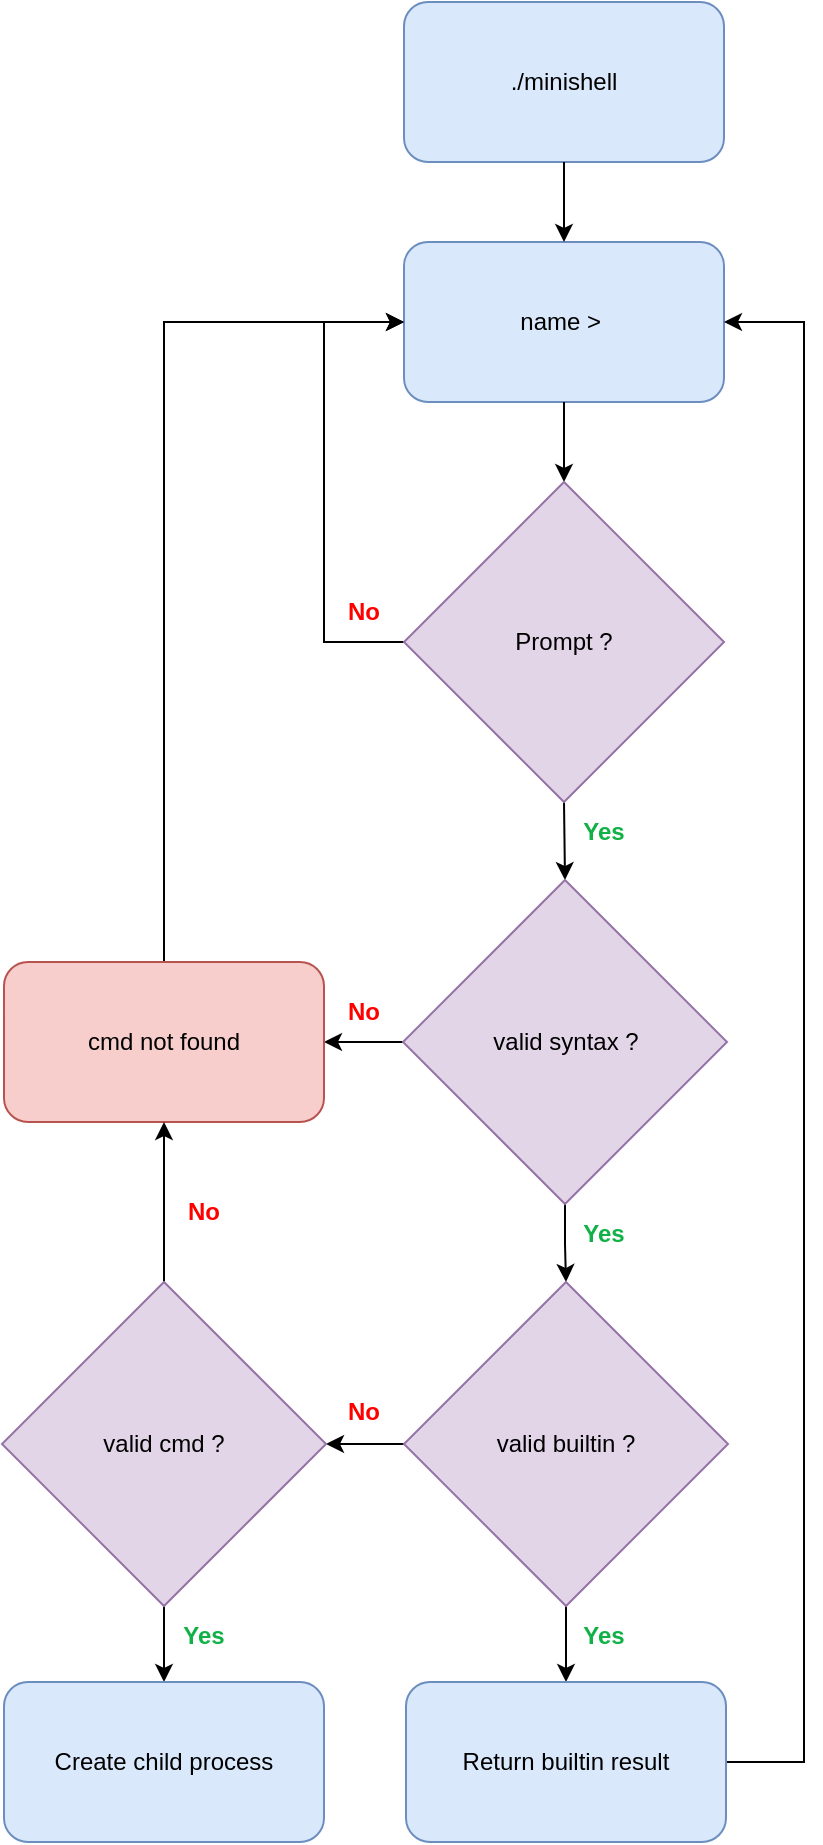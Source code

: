 <mxfile version="23.1.4" type="github">
  <diagram name="Page-1" id="GK6aCAxCoU3ya3uAB7br">
    <mxGraphModel dx="743" dy="934" grid="1" gridSize="10" guides="1" tooltips="1" connect="1" arrows="1" fold="1" page="1" pageScale="1" pageWidth="1200" pageHeight="3600" math="0" shadow="0">
      <root>
        <mxCell id="0" />
        <mxCell id="1" parent="0" />
        <mxCell id="XuDKtZhECwmgFhSPbDCY-1" value="./minishell" style="rounded=1;whiteSpace=wrap;html=1;fillColor=#dae8fc;strokeColor=#6c8ebf;container=0;" vertex="1" parent="1">
          <mxGeometry x="520" y="40" width="160" height="80" as="geometry" />
        </mxCell>
        <mxCell id="XuDKtZhECwmgFhSPbDCY-2" value="name &amp;gt;&amp;nbsp;" style="rounded=1;whiteSpace=wrap;html=1;fillColor=#dae8fc;strokeColor=#6c8ebf;container=0;" vertex="1" parent="1">
          <mxGeometry x="520" y="160" width="160" height="80" as="geometry" />
        </mxCell>
        <mxCell id="XuDKtZhECwmgFhSPbDCY-3" style="edgeStyle=orthogonalEdgeStyle;rounded=0;orthogonalLoop=1;jettySize=auto;html=1;exitX=0.5;exitY=1;exitDx=0;exitDy=0;entryX=0.5;entryY=0;entryDx=0;entryDy=0;" edge="1" parent="1" source="XuDKtZhECwmgFhSPbDCY-1" target="XuDKtZhECwmgFhSPbDCY-2">
          <mxGeometry relative="1" as="geometry" />
        </mxCell>
        <mxCell id="XuDKtZhECwmgFhSPbDCY-8" style="edgeStyle=orthogonalEdgeStyle;rounded=0;orthogonalLoop=1;jettySize=auto;html=1;entryX=0.5;entryY=0;entryDx=0;entryDy=0;exitX=0.5;exitY=1;exitDx=0;exitDy=0;" edge="1" parent="1" source="XuDKtZhECwmgFhSPbDCY-14" target="XuDKtZhECwmgFhSPbDCY-15">
          <mxGeometry relative="1" as="geometry">
            <mxPoint x="600" y="360" as="sourcePoint" />
            <mxPoint x="600" y="440" as="targetPoint" />
          </mxGeometry>
        </mxCell>
        <mxCell id="XuDKtZhECwmgFhSPbDCY-10" style="edgeStyle=orthogonalEdgeStyle;rounded=0;orthogonalLoop=1;jettySize=auto;html=1;exitX=0;exitY=0.5;exitDx=0;exitDy=0;entryX=0;entryY=0.5;entryDx=0;entryDy=0;" edge="1" parent="1" source="XuDKtZhECwmgFhSPbDCY-14" target="XuDKtZhECwmgFhSPbDCY-2">
          <mxGeometry relative="1" as="geometry">
            <mxPoint x="437" y="334" as="sourcePoint" />
            <mxPoint x="412" y="199" as="targetPoint" />
            <Array as="points">
              <mxPoint x="480" y="360" />
              <mxPoint x="480" y="200" />
            </Array>
          </mxGeometry>
        </mxCell>
        <mxCell id="XuDKtZhECwmgFhSPbDCY-7" style="edgeStyle=orthogonalEdgeStyle;rounded=0;orthogonalLoop=1;jettySize=auto;html=1;entryX=0.5;entryY=0;entryDx=0;entryDy=0;" edge="1" parent="1" source="XuDKtZhECwmgFhSPbDCY-2" target="XuDKtZhECwmgFhSPbDCY-14">
          <mxGeometry relative="1" as="geometry">
            <mxPoint x="600" y="280" as="targetPoint" />
          </mxGeometry>
        </mxCell>
        <mxCell id="XuDKtZhECwmgFhSPbDCY-12" value="Yes" style="text;html=1;align=center;verticalAlign=middle;whiteSpace=wrap;rounded=0;fontStyle=1;fontColor=#10b146;" vertex="1" parent="1">
          <mxGeometry x="590" y="440" width="60" height="30" as="geometry" />
        </mxCell>
        <mxCell id="XuDKtZhECwmgFhSPbDCY-13" value="No" style="text;html=1;align=center;verticalAlign=middle;whiteSpace=wrap;rounded=0;fontStyle=1;fontColor=#FF0000;" vertex="1" parent="1">
          <mxGeometry x="470" y="330" width="60" height="30" as="geometry" />
        </mxCell>
        <mxCell id="XuDKtZhECwmgFhSPbDCY-14" value="Prompt ?" style="rhombus;whiteSpace=wrap;html=1;fillColor=#e1d5e7;strokeColor=#9673a6;rotation=0;" vertex="1" parent="1">
          <mxGeometry x="520" y="280" width="160" height="160" as="geometry" />
        </mxCell>
        <mxCell id="XuDKtZhECwmgFhSPbDCY-22" style="edgeStyle=orthogonalEdgeStyle;rounded=0;orthogonalLoop=1;jettySize=auto;html=1;entryX=1;entryY=0.5;entryDx=0;entryDy=0;" edge="1" parent="1" source="XuDKtZhECwmgFhSPbDCY-15" target="XuDKtZhECwmgFhSPbDCY-19">
          <mxGeometry relative="1" as="geometry" />
        </mxCell>
        <mxCell id="XuDKtZhECwmgFhSPbDCY-25" style="edgeStyle=orthogonalEdgeStyle;rounded=0;orthogonalLoop=1;jettySize=auto;html=1;entryX=0.5;entryY=0;entryDx=0;entryDy=0;" edge="1" parent="1" source="XuDKtZhECwmgFhSPbDCY-15" target="XuDKtZhECwmgFhSPbDCY-24">
          <mxGeometry relative="1" as="geometry" />
        </mxCell>
        <mxCell id="XuDKtZhECwmgFhSPbDCY-15" value="valid syntax ?" style="rhombus;whiteSpace=wrap;html=1;fillColor=#e1d5e7;strokeColor=#9673a6;rotation=0;" vertex="1" parent="1">
          <mxGeometry x="519.5" y="479" width="162" height="162" as="geometry" />
        </mxCell>
        <mxCell id="XuDKtZhECwmgFhSPbDCY-23" style="edgeStyle=orthogonalEdgeStyle;rounded=0;orthogonalLoop=1;jettySize=auto;html=1;exitX=0.5;exitY=0;exitDx=0;exitDy=0;entryX=0;entryY=0.5;entryDx=0;entryDy=0;" edge="1" parent="1" source="XuDKtZhECwmgFhSPbDCY-19" target="XuDKtZhECwmgFhSPbDCY-2">
          <mxGeometry relative="1" as="geometry" />
        </mxCell>
        <mxCell id="XuDKtZhECwmgFhSPbDCY-19" value="cmd not found" style="rounded=1;whiteSpace=wrap;html=1;fillColor=#f8cecc;strokeColor=#b85450;container=0;" vertex="1" parent="1">
          <mxGeometry x="320" y="520" width="160" height="80" as="geometry" />
        </mxCell>
        <mxCell id="XuDKtZhECwmgFhSPbDCY-27" style="edgeStyle=orthogonalEdgeStyle;rounded=0;orthogonalLoop=1;jettySize=auto;html=1;entryX=1;entryY=0.5;entryDx=0;entryDy=0;" edge="1" parent="1" source="XuDKtZhECwmgFhSPbDCY-24" target="XuDKtZhECwmgFhSPbDCY-26">
          <mxGeometry relative="1" as="geometry" />
        </mxCell>
        <mxCell id="XuDKtZhECwmgFhSPbDCY-37" style="edgeStyle=orthogonalEdgeStyle;rounded=0;orthogonalLoop=1;jettySize=auto;html=1;entryX=0.5;entryY=0;entryDx=0;entryDy=0;" edge="1" parent="1" source="XuDKtZhECwmgFhSPbDCY-24" target="XuDKtZhECwmgFhSPbDCY-36">
          <mxGeometry relative="1" as="geometry" />
        </mxCell>
        <mxCell id="XuDKtZhECwmgFhSPbDCY-24" value="valid builtin ?" style="rhombus;whiteSpace=wrap;html=1;fillColor=#e1d5e7;strokeColor=#9673a6;rotation=0;" vertex="1" parent="1">
          <mxGeometry x="520" y="680" width="162" height="162" as="geometry" />
        </mxCell>
        <mxCell id="XuDKtZhECwmgFhSPbDCY-28" style="edgeStyle=orthogonalEdgeStyle;rounded=0;orthogonalLoop=1;jettySize=auto;html=1;entryX=0.5;entryY=1;entryDx=0;entryDy=0;" edge="1" parent="1" source="XuDKtZhECwmgFhSPbDCY-26" target="XuDKtZhECwmgFhSPbDCY-19">
          <mxGeometry relative="1" as="geometry" />
        </mxCell>
        <mxCell id="XuDKtZhECwmgFhSPbDCY-34" style="edgeStyle=orthogonalEdgeStyle;rounded=0;orthogonalLoop=1;jettySize=auto;html=1;entryX=0.5;entryY=0;entryDx=0;entryDy=0;" edge="1" parent="1" source="XuDKtZhECwmgFhSPbDCY-26" target="XuDKtZhECwmgFhSPbDCY-33">
          <mxGeometry relative="1" as="geometry" />
        </mxCell>
        <mxCell id="XuDKtZhECwmgFhSPbDCY-26" value="valid cmd ?" style="rhombus;whiteSpace=wrap;html=1;fillColor=#e1d5e7;strokeColor=#9673a6;rotation=0;" vertex="1" parent="1">
          <mxGeometry x="319" y="680" width="162" height="162" as="geometry" />
        </mxCell>
        <mxCell id="XuDKtZhECwmgFhSPbDCY-29" value="No" style="text;html=1;align=center;verticalAlign=middle;whiteSpace=wrap;rounded=0;fontStyle=1;fontColor=#FF0000;" vertex="1" parent="1">
          <mxGeometry x="470" y="530" width="60" height="30" as="geometry" />
        </mxCell>
        <mxCell id="XuDKtZhECwmgFhSPbDCY-30" value="No" style="text;html=1;align=center;verticalAlign=middle;whiteSpace=wrap;rounded=0;fontStyle=1;fontColor=#FF0000;" vertex="1" parent="1">
          <mxGeometry x="470" y="730" width="60" height="30" as="geometry" />
        </mxCell>
        <mxCell id="XuDKtZhECwmgFhSPbDCY-31" value="No" style="text;html=1;align=center;verticalAlign=middle;whiteSpace=wrap;rounded=0;fontStyle=1;fontColor=#FF0000;" vertex="1" parent="1">
          <mxGeometry x="390" y="630" width="60" height="30" as="geometry" />
        </mxCell>
        <mxCell id="XuDKtZhECwmgFhSPbDCY-32" value="Yes" style="text;html=1;align=center;verticalAlign=middle;whiteSpace=wrap;rounded=0;fontStyle=1;fontColor=#10b146;" vertex="1" parent="1">
          <mxGeometry x="590" y="641" width="60" height="30" as="geometry" />
        </mxCell>
        <mxCell id="XuDKtZhECwmgFhSPbDCY-33" value="Create child process" style="rounded=1;whiteSpace=wrap;html=1;fillColor=#dae8fc;strokeColor=#6c8ebf;container=0;" vertex="1" parent="1">
          <mxGeometry x="320" y="880" width="160" height="80" as="geometry" />
        </mxCell>
        <mxCell id="XuDKtZhECwmgFhSPbDCY-35" value="Yes" style="text;html=1;align=center;verticalAlign=middle;whiteSpace=wrap;rounded=0;fontStyle=1;fontColor=#10b146;" vertex="1" parent="1">
          <mxGeometry x="390" y="842" width="60" height="30" as="geometry" />
        </mxCell>
        <mxCell id="XuDKtZhECwmgFhSPbDCY-38" style="edgeStyle=orthogonalEdgeStyle;rounded=0;orthogonalLoop=1;jettySize=auto;html=1;entryX=1;entryY=0.5;entryDx=0;entryDy=0;" edge="1" parent="1" source="XuDKtZhECwmgFhSPbDCY-36" target="XuDKtZhECwmgFhSPbDCY-2">
          <mxGeometry relative="1" as="geometry">
            <Array as="points">
              <mxPoint x="720" y="920" />
              <mxPoint x="720" y="200" />
            </Array>
          </mxGeometry>
        </mxCell>
        <mxCell id="XuDKtZhECwmgFhSPbDCY-36" value="Return builtin result" style="rounded=1;whiteSpace=wrap;html=1;fillColor=#dae8fc;strokeColor=#6c8ebf;container=0;" vertex="1" parent="1">
          <mxGeometry x="521" y="880" width="160" height="80" as="geometry" />
        </mxCell>
        <mxCell id="XuDKtZhECwmgFhSPbDCY-39" value="Yes" style="text;html=1;align=center;verticalAlign=middle;whiteSpace=wrap;rounded=0;fontStyle=1;fontColor=#10b146;" vertex="1" parent="1">
          <mxGeometry x="590" y="842" width="60" height="30" as="geometry" />
        </mxCell>
      </root>
    </mxGraphModel>
  </diagram>
</mxfile>
